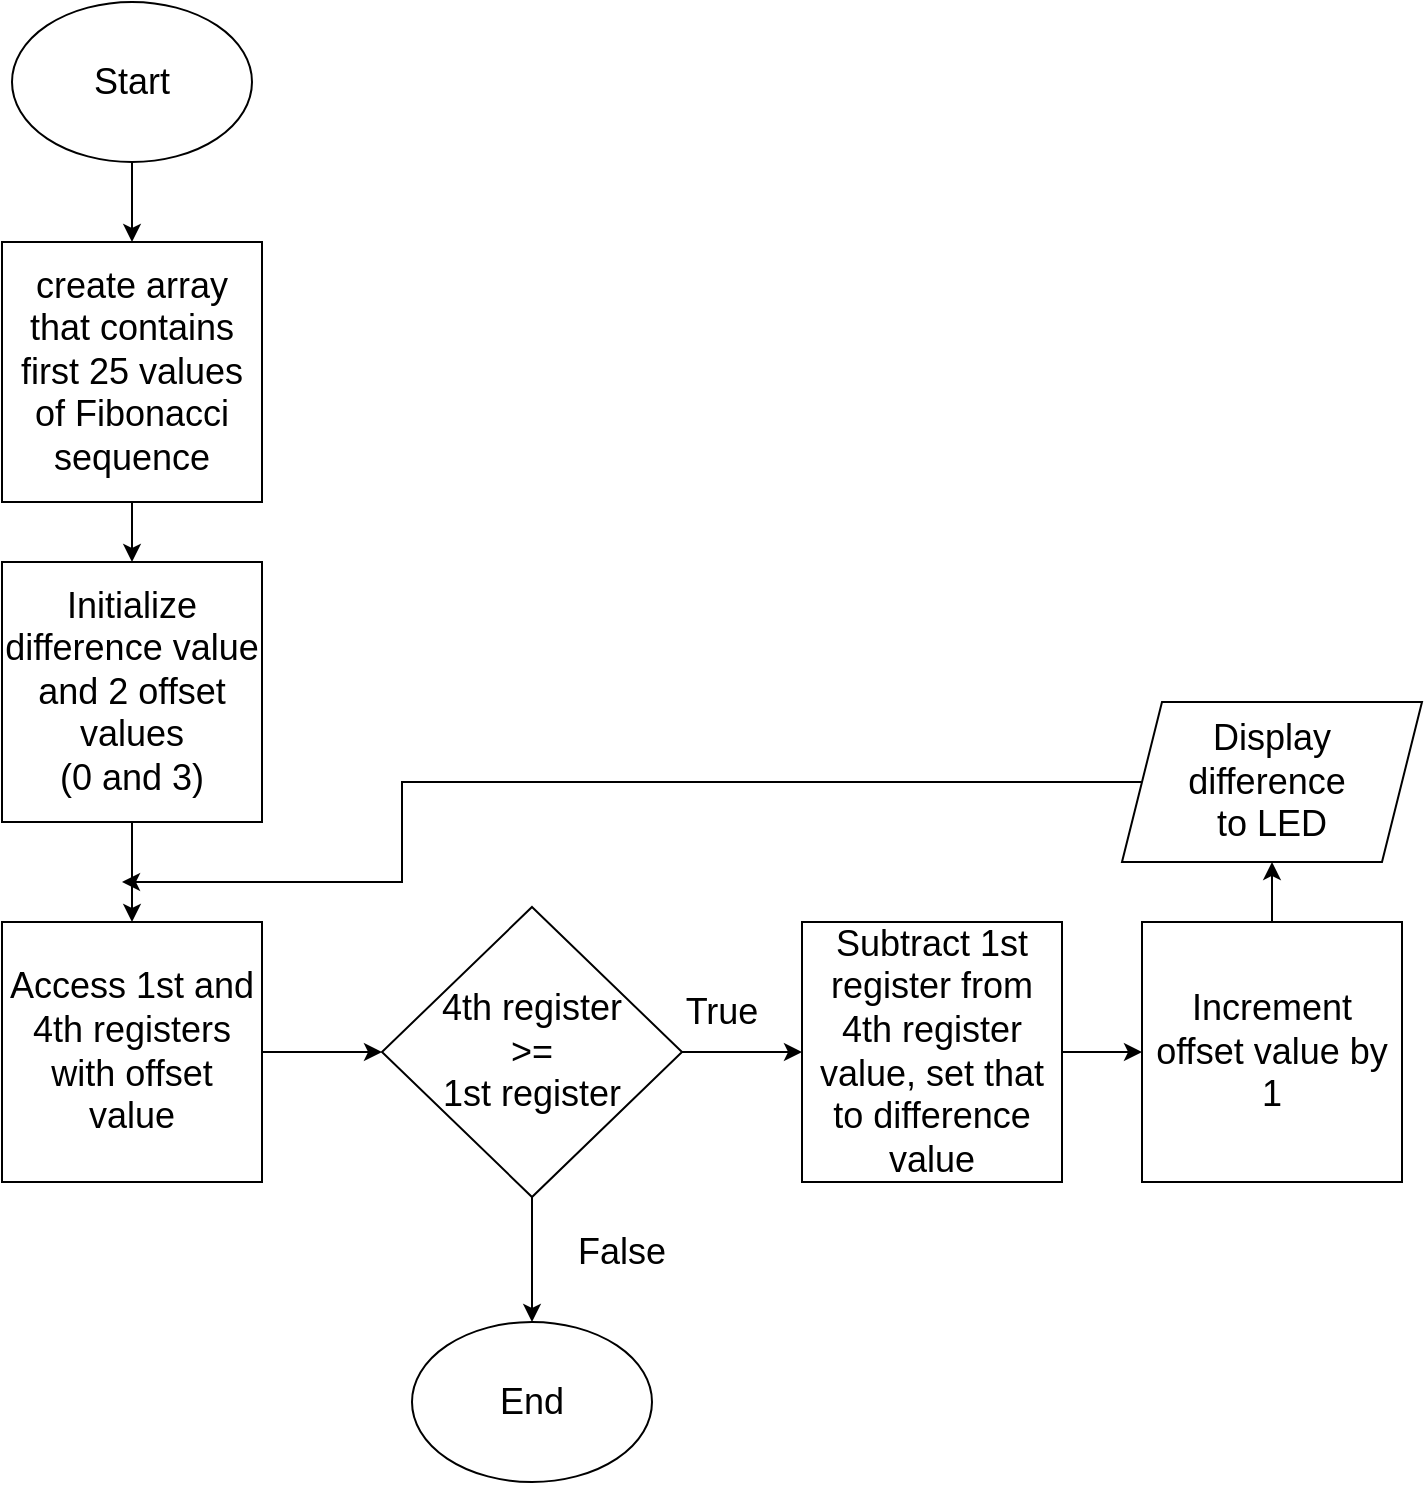 <mxfile version="23.1.2" type="github">
  <diagram name="Page-1" id="_5_G6goOoMJmFu429JUK">
    <mxGraphModel dx="838" dy="866" grid="1" gridSize="10" guides="1" tooltips="1" connect="1" arrows="1" fold="1" page="1" pageScale="1" pageWidth="850" pageHeight="1100" math="0" shadow="0">
      <root>
        <mxCell id="0" />
        <mxCell id="1" parent="0" />
        <mxCell id="hEsmfpCyq59ZMb57Idlo-7" style="edgeStyle=orthogonalEdgeStyle;rounded=0;orthogonalLoop=1;jettySize=auto;html=1;exitX=0.5;exitY=1;exitDx=0;exitDy=0;entryX=0.5;entryY=0;entryDx=0;entryDy=0;" edge="1" parent="1" source="hEsmfpCyq59ZMb57Idlo-1" target="hEsmfpCyq59ZMb57Idlo-3">
          <mxGeometry relative="1" as="geometry" />
        </mxCell>
        <mxCell id="hEsmfpCyq59ZMb57Idlo-1" value="&lt;font style=&quot;font-size: 18px;&quot;&gt;Start&lt;/font&gt;" style="ellipse;whiteSpace=wrap;html=1;" vertex="1" parent="1">
          <mxGeometry x="75" y="20" width="120" height="80" as="geometry" />
        </mxCell>
        <mxCell id="hEsmfpCyq59ZMb57Idlo-9" style="edgeStyle=orthogonalEdgeStyle;rounded=0;orthogonalLoop=1;jettySize=auto;html=1;entryX=0.5;entryY=0;entryDx=0;entryDy=0;" edge="1" parent="1" source="hEsmfpCyq59ZMb57Idlo-3" target="hEsmfpCyq59ZMb57Idlo-8">
          <mxGeometry relative="1" as="geometry" />
        </mxCell>
        <mxCell id="hEsmfpCyq59ZMb57Idlo-3" value="&lt;font style=&quot;font-size: 18px;&quot;&gt;create array that contains first 25 values of Fibonacci sequence&lt;/font&gt;" style="whiteSpace=wrap;html=1;aspect=fixed;" vertex="1" parent="1">
          <mxGeometry x="70" y="140" width="130" height="130" as="geometry" />
        </mxCell>
        <mxCell id="hEsmfpCyq59ZMb57Idlo-12" style="edgeStyle=orthogonalEdgeStyle;rounded=0;orthogonalLoop=1;jettySize=auto;html=1;entryX=0.5;entryY=0;entryDx=0;entryDy=0;" edge="1" parent="1" source="hEsmfpCyq59ZMb57Idlo-8" target="hEsmfpCyq59ZMb57Idlo-11">
          <mxGeometry relative="1" as="geometry" />
        </mxCell>
        <mxCell id="hEsmfpCyq59ZMb57Idlo-8" value="&lt;font style=&quot;font-size: 18px;&quot;&gt;Initialize difference value and 2 offset values &lt;br&gt;(0 and 3)&lt;/font&gt;" style="whiteSpace=wrap;html=1;aspect=fixed;" vertex="1" parent="1">
          <mxGeometry x="70" y="300" width="130" height="130" as="geometry" />
        </mxCell>
        <mxCell id="hEsmfpCyq59ZMb57Idlo-14" style="edgeStyle=orthogonalEdgeStyle;rounded=0;orthogonalLoop=1;jettySize=auto;html=1;entryX=0;entryY=0.5;entryDx=0;entryDy=0;" edge="1" parent="1" source="hEsmfpCyq59ZMb57Idlo-11" target="hEsmfpCyq59ZMb57Idlo-13">
          <mxGeometry relative="1" as="geometry" />
        </mxCell>
        <mxCell id="hEsmfpCyq59ZMb57Idlo-11" value="&lt;font style=&quot;font-size: 18px;&quot;&gt;Access 1st and 4th registers with offset value&lt;/font&gt;" style="whiteSpace=wrap;html=1;aspect=fixed;" vertex="1" parent="1">
          <mxGeometry x="70" y="480" width="130" height="130" as="geometry" />
        </mxCell>
        <mxCell id="hEsmfpCyq59ZMb57Idlo-15" style="edgeStyle=orthogonalEdgeStyle;rounded=0;orthogonalLoop=1;jettySize=auto;html=1;" edge="1" parent="1" source="hEsmfpCyq59ZMb57Idlo-13">
          <mxGeometry relative="1" as="geometry">
            <mxPoint x="335" y="680" as="targetPoint" />
          </mxGeometry>
        </mxCell>
        <mxCell id="hEsmfpCyq59ZMb57Idlo-19" style="edgeStyle=orthogonalEdgeStyle;rounded=0;orthogonalLoop=1;jettySize=auto;html=1;" edge="1" parent="1" source="hEsmfpCyq59ZMb57Idlo-13" target="hEsmfpCyq59ZMb57Idlo-18">
          <mxGeometry relative="1" as="geometry" />
        </mxCell>
        <mxCell id="hEsmfpCyq59ZMb57Idlo-13" value="&lt;font style=&quot;font-size: 18px;&quot;&gt;4th register &lt;br&gt;&amp;gt;=&lt;br&gt;1st register&lt;/font&gt;" style="rhombus;whiteSpace=wrap;html=1;" vertex="1" parent="1">
          <mxGeometry x="260" y="472.5" width="150" height="145" as="geometry" />
        </mxCell>
        <mxCell id="hEsmfpCyq59ZMb57Idlo-16" value="&lt;font style=&quot;font-size: 18px;&quot;&gt;End&lt;/font&gt;" style="ellipse;whiteSpace=wrap;html=1;" vertex="1" parent="1">
          <mxGeometry x="275" y="680" width="120" height="80" as="geometry" />
        </mxCell>
        <mxCell id="hEsmfpCyq59ZMb57Idlo-24" style="edgeStyle=orthogonalEdgeStyle;rounded=0;orthogonalLoop=1;jettySize=auto;html=1;entryX=0;entryY=0.5;entryDx=0;entryDy=0;" edge="1" parent="1" source="hEsmfpCyq59ZMb57Idlo-18" target="hEsmfpCyq59ZMb57Idlo-22">
          <mxGeometry relative="1" as="geometry" />
        </mxCell>
        <mxCell id="hEsmfpCyq59ZMb57Idlo-18" value="&lt;font style=&quot;font-size: 18px;&quot;&gt;Subtract 1st register from 4th register value, set that to difference value&lt;/font&gt;" style="whiteSpace=wrap;html=1;aspect=fixed;" vertex="1" parent="1">
          <mxGeometry x="470" y="480" width="130" height="130" as="geometry" />
        </mxCell>
        <mxCell id="hEsmfpCyq59ZMb57Idlo-20" value="&lt;font style=&quot;font-size: 18px;&quot;&gt;False&lt;/font&gt;" style="text;html=1;strokeColor=none;fillColor=none;align=center;verticalAlign=middle;whiteSpace=wrap;rounded=0;" vertex="1" parent="1">
          <mxGeometry x="350" y="630" width="60" height="30" as="geometry" />
        </mxCell>
        <mxCell id="hEsmfpCyq59ZMb57Idlo-21" value="&lt;font style=&quot;font-size: 18px;&quot;&gt;True&lt;/font&gt;" style="text;html=1;strokeColor=none;fillColor=none;align=center;verticalAlign=middle;whiteSpace=wrap;rounded=0;" vertex="1" parent="1">
          <mxGeometry x="400" y="510" width="60" height="30" as="geometry" />
        </mxCell>
        <mxCell id="hEsmfpCyq59ZMb57Idlo-26" style="edgeStyle=orthogonalEdgeStyle;rounded=0;orthogonalLoop=1;jettySize=auto;html=1;entryX=0.5;entryY=1;entryDx=0;entryDy=0;" edge="1" parent="1" source="hEsmfpCyq59ZMb57Idlo-22" target="hEsmfpCyq59ZMb57Idlo-25">
          <mxGeometry relative="1" as="geometry" />
        </mxCell>
        <mxCell id="hEsmfpCyq59ZMb57Idlo-22" value="&lt;font style=&quot;font-size: 18px;&quot;&gt;Increment offset value by 1&lt;/font&gt;" style="whiteSpace=wrap;html=1;aspect=fixed;" vertex="1" parent="1">
          <mxGeometry x="640" y="480" width="130" height="130" as="geometry" />
        </mxCell>
        <mxCell id="hEsmfpCyq59ZMb57Idlo-28" style="edgeStyle=orthogonalEdgeStyle;rounded=0;orthogonalLoop=1;jettySize=auto;html=1;exitX=0;exitY=0.5;exitDx=0;exitDy=0;" edge="1" parent="1" source="hEsmfpCyq59ZMb57Idlo-25">
          <mxGeometry relative="1" as="geometry">
            <mxPoint x="130" y="460" as="targetPoint" />
            <Array as="points">
              <mxPoint x="270" y="410" />
              <mxPoint x="270" y="460" />
            </Array>
          </mxGeometry>
        </mxCell>
        <mxCell id="hEsmfpCyq59ZMb57Idlo-25" value="&lt;font style=&quot;font-size: 18px;&quot;&gt;Display &lt;br&gt;difference&amp;nbsp; &lt;br&gt;to LED&lt;/font&gt;" style="shape=parallelogram;perimeter=parallelogramPerimeter;whiteSpace=wrap;html=1;fixedSize=1;" vertex="1" parent="1">
          <mxGeometry x="630" y="370" width="150" height="80" as="geometry" />
        </mxCell>
      </root>
    </mxGraphModel>
  </diagram>
</mxfile>
